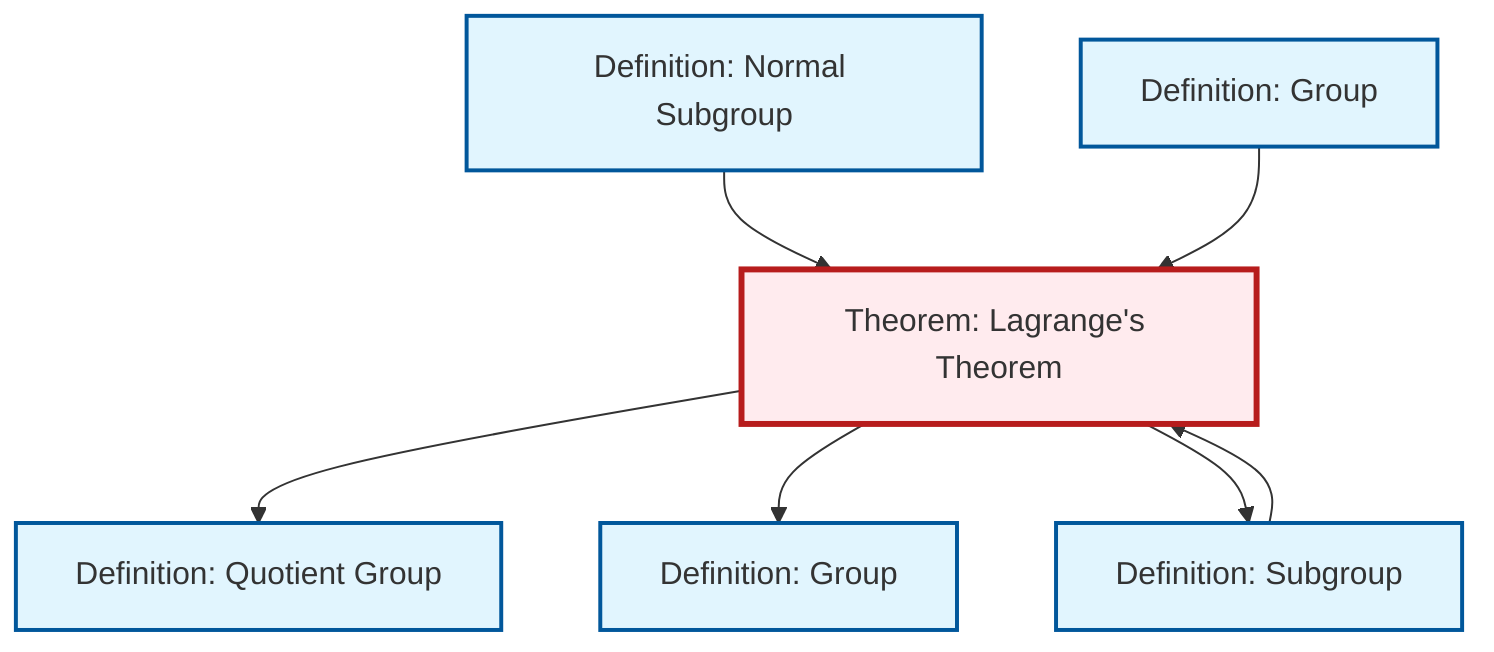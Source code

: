 graph TD
    classDef definition fill:#e1f5fe,stroke:#01579b,stroke-width:2px
    classDef theorem fill:#f3e5f5,stroke:#4a148c,stroke-width:2px
    classDef axiom fill:#fff3e0,stroke:#e65100,stroke-width:2px
    classDef example fill:#e8f5e9,stroke:#1b5e20,stroke-width:2px
    classDef current fill:#ffebee,stroke:#b71c1c,stroke-width:3px
    def-normal-subgroup["Definition: Normal Subgroup"]:::definition
    def-group-example["Definition: Group"]:::definition
    def-subgroup["Definition: Subgroup"]:::definition
    thm-lagrange["Theorem: Lagrange's Theorem"]:::theorem
    def-quotient-group["Definition: Quotient Group"]:::definition
    def-group["Definition: Group"]:::definition
    def-normal-subgroup --> thm-lagrange
    def-subgroup --> thm-lagrange
    thm-lagrange --> def-quotient-group
    thm-lagrange --> def-group
    thm-lagrange --> def-subgroup
    def-group-example --> thm-lagrange
    class thm-lagrange current